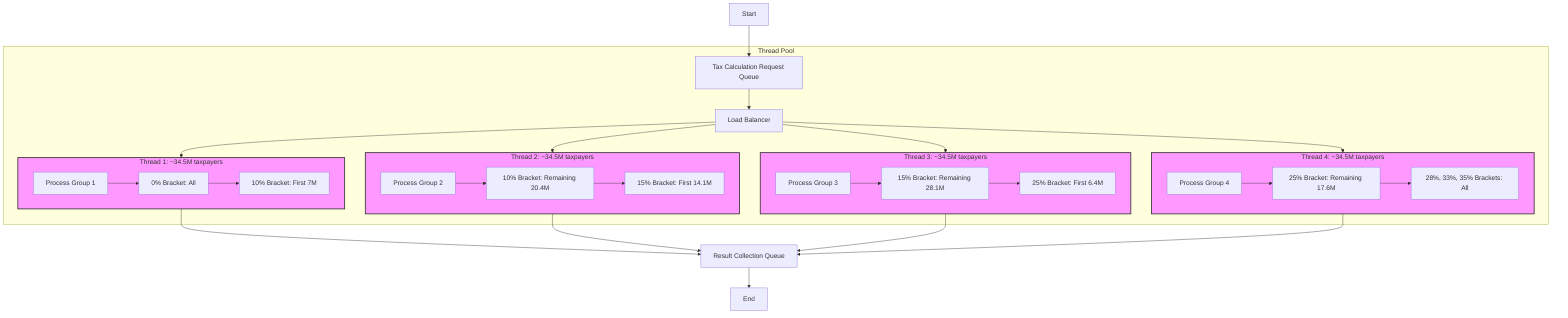 flowchart TD
    Start[Start] --> InputQueue[Tax Calculation Request Queue]
    
    subgraph Thread Pool
        InputQueue --> Distributor[Load Balancer]
        
        subgraph Thread1[Thread 1: ~34.5M taxpayers]
            T1[Process Group 1]
            T1 --> T1A[0% Bracket: All]
            T1A --> T1B[10% Bracket: First 7M]
        end
        
        subgraph Thread2[Thread 2: ~34.5M taxpayers]
            T2[Process Group 2]
            T2 --> T2A[10% Bracket: Remaining 20.4M]
            T2A --> T2B[15% Bracket: First 14.1M]
        end
        
        subgraph Thread3[Thread 3: ~34.5M taxpayers]
            T3[Process Group 3]
            T3 --> T3A[15% Bracket: Remaining 28.1M]
            T3A --> T3B[25% Bracket: First 6.4M]
        end
        
        subgraph Thread4[Thread 4: ~34.5M taxpayers]
            T4[Process Group 4]
            T4 --> T4A[25% Bracket: Remaining 17.6M]
            T4A --> T4B[28%, 33%, 35% Brackets: All]
        end
        
        Distributor --> Thread1
        Distributor --> Thread2
        Distributor --> Thread3
        Distributor --> Thread4
    end
    
    Thread1 --> ResultQueue[Result Collection Queue]
    Thread2 --> ResultQueue
    Thread3 --> ResultQueue
    Thread4 --> ResultQueue
    
    ResultQueue --> End[End]
    
    classDef threadClass fill:#f9f,stroke:#333,stroke-width:2px
    class Thread1,Thread2,Thread3,Thread4 threadClass
